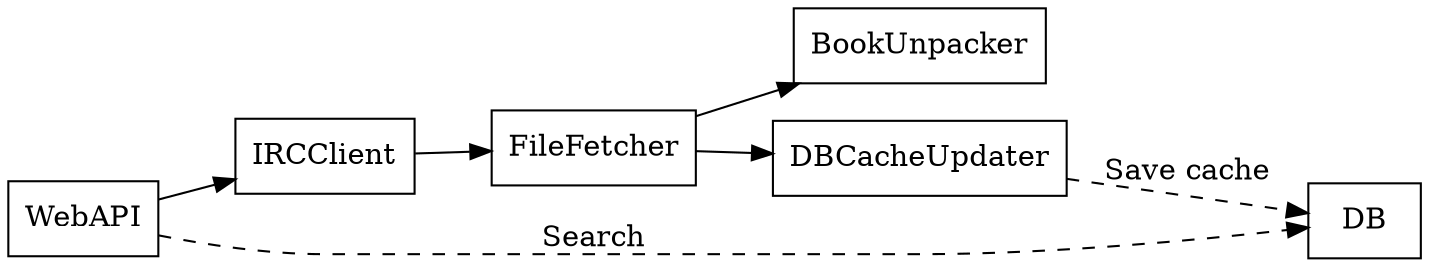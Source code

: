 digraph Services {
   node [shape=rect];
   rankdir=LR;
   IRCClient
   FileFetcher
   BookUnpacker
   WebAPI
   DBCacheUpdater
   DB

   WebAPI -> IRCClient -> FileFetcher -> BookUnpacker
   FileFetcher -> DBCacheUpdater

   WebAPI -> DB[label="Search" style=dashed];
   DBCacheUpdater -> DB[label="Save cache" style=dashed];
}
